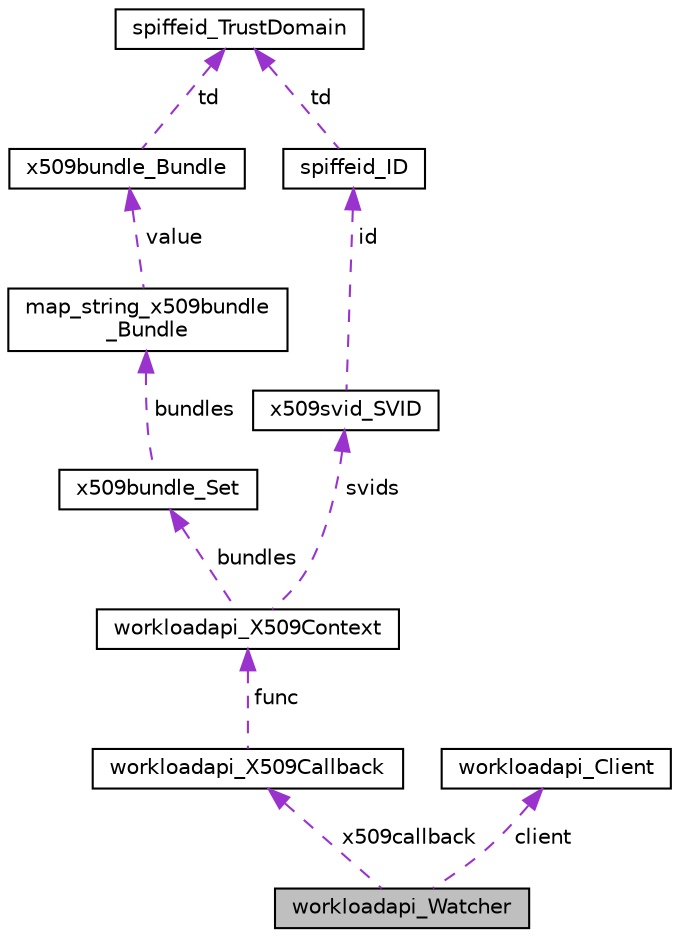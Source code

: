 digraph "workloadapi_Watcher"
{
  edge [fontname="Helvetica",fontsize="10",labelfontname="Helvetica",labelfontsize="10"];
  node [fontname="Helvetica",fontsize="10",shape=record];
  Node1 [label="workloadapi_Watcher",height=0.2,width=0.4,color="black", fillcolor="grey75", style="filled", fontcolor="black"];
  Node2 -> Node1 [dir="back",color="darkorchid3",fontsize="10",style="dashed",label=" x509callback" ,fontname="Helvetica"];
  Node2 [label="workloadapi_X509Callback",height=0.2,width=0.4,color="black", fillcolor="white", style="filled",URL="$structworkloadapi__X509Callback.html"];
  Node3 -> Node2 [dir="back",color="darkorchid3",fontsize="10",style="dashed",label=" func" ,fontname="Helvetica"];
  Node3 [label="workloadapi_X509Context",height=0.2,width=0.4,color="black", fillcolor="white", style="filled",URL="$structworkloadapi__X509Context.html"];
  Node4 -> Node3 [dir="back",color="darkorchid3",fontsize="10",style="dashed",label=" bundles" ,fontname="Helvetica"];
  Node4 [label="x509bundle_Set",height=0.2,width=0.4,color="black", fillcolor="white", style="filled",URL="$structx509bundle__Set.html"];
  Node5 -> Node4 [dir="back",color="darkorchid3",fontsize="10",style="dashed",label=" bundles" ,fontname="Helvetica"];
  Node5 [label="map_string_x509bundle\l_Bundle",height=0.2,width=0.4,color="black", fillcolor="white", style="filled",URL="$structmap__string__x509bundle__Bundle.html"];
  Node6 -> Node5 [dir="back",color="darkorchid3",fontsize="10",style="dashed",label=" value" ,fontname="Helvetica"];
  Node6 [label="x509bundle_Bundle",height=0.2,width=0.4,color="black", fillcolor="white", style="filled",URL="$structx509bundle__Bundle.html"];
  Node7 -> Node6 [dir="back",color="darkorchid3",fontsize="10",style="dashed",label=" td" ,fontname="Helvetica"];
  Node7 [label="spiffeid_TrustDomain",height=0.2,width=0.4,color="black", fillcolor="white", style="filled",URL="$structspiffeid__TrustDomain.html"];
  Node8 -> Node3 [dir="back",color="darkorchid3",fontsize="10",style="dashed",label=" svids" ,fontname="Helvetica"];
  Node8 [label="x509svid_SVID",height=0.2,width=0.4,color="black", fillcolor="white", style="filled",URL="$structx509svid__SVID.html"];
  Node9 -> Node8 [dir="back",color="darkorchid3",fontsize="10",style="dashed",label=" id" ,fontname="Helvetica"];
  Node9 [label="spiffeid_ID",height=0.2,width=0.4,color="black", fillcolor="white", style="filled",URL="$structspiffeid__ID.html"];
  Node7 -> Node9 [dir="back",color="darkorchid3",fontsize="10",style="dashed",label=" td" ,fontname="Helvetica"];
  Node10 -> Node1 [dir="back",color="darkorchid3",fontsize="10",style="dashed",label=" client" ,fontname="Helvetica"];
  Node10 [label="workloadapi_Client",height=0.2,width=0.4,color="black", fillcolor="white", style="filled",URL="$structworkloadapi__Client.html"];
}
